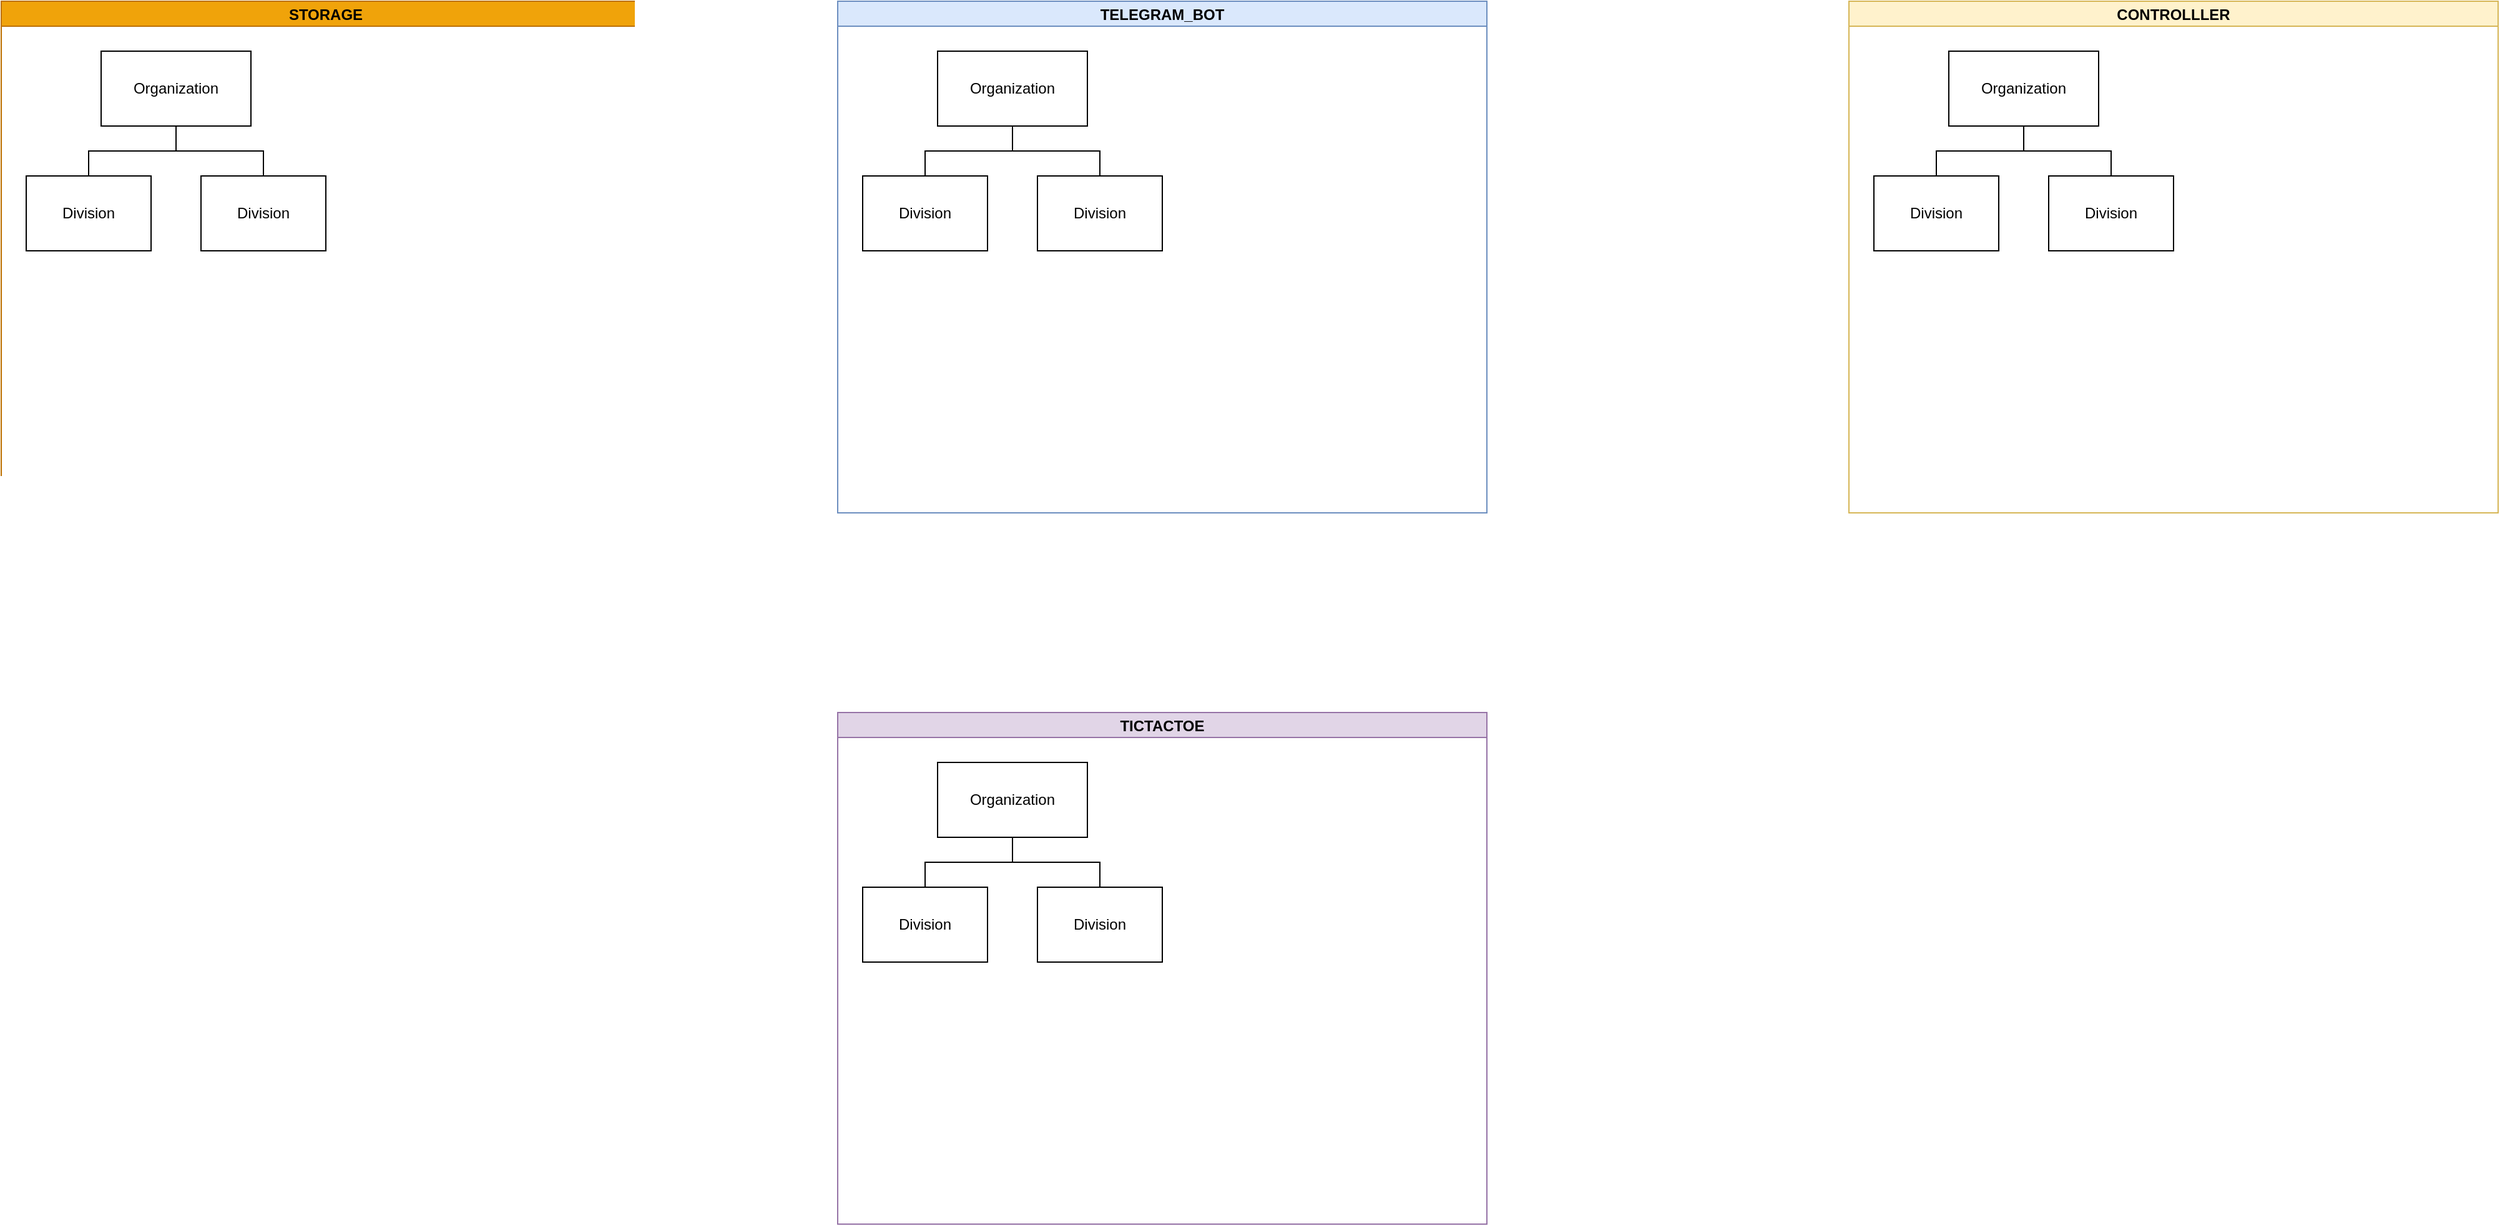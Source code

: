 <mxfile version="18.0.1" type="github">
  <diagram id="DA5kCTxm0_5WOP7-MF8C" name="Page-1">
    <mxGraphModel dx="2473" dy="1287" grid="1" gridSize="10" guides="1" tooltips="1" connect="1" arrows="1" fold="1" page="0" pageScale="1" pageWidth="827" pageHeight="1169" background="none" math="0" shadow="0">
      <root>
        <mxCell id="0" />
        <mxCell id="1" parent="0" />
        <mxCell id="abIFBgYzffbrZt4JuF65-1" value="TELEGRAM_BOT" style="swimlane;startSize=20;horizontal=1;containerType=tree;newEdgeStyle={&quot;edgeStyle&quot;:&quot;elbowEdgeStyle&quot;,&quot;startArrow&quot;:&quot;none&quot;,&quot;endArrow&quot;:&quot;none&quot;};fillColor=#dae8fc;strokeColor=#6c8ebf;" vertex="1" parent="1">
          <mxGeometry x="-120" y="-180" width="520" height="410" as="geometry" />
        </mxCell>
        <mxCell id="abIFBgYzffbrZt4JuF65-2" value="" style="edgeStyle=elbowEdgeStyle;elbow=vertical;startArrow=none;endArrow=none;rounded=0;" edge="1" parent="abIFBgYzffbrZt4JuF65-1" source="abIFBgYzffbrZt4JuF65-4" target="abIFBgYzffbrZt4JuF65-5">
          <mxGeometry relative="1" as="geometry" />
        </mxCell>
        <mxCell id="abIFBgYzffbrZt4JuF65-3" value="" style="edgeStyle=elbowEdgeStyle;elbow=vertical;startArrow=none;endArrow=none;rounded=0;" edge="1" parent="abIFBgYzffbrZt4JuF65-1" source="abIFBgYzffbrZt4JuF65-4" target="abIFBgYzffbrZt4JuF65-6">
          <mxGeometry relative="1" as="geometry" />
        </mxCell>
        <UserObject label="Organization" treeRoot="1" id="abIFBgYzffbrZt4JuF65-4">
          <mxCell style="whiteSpace=wrap;html=1;align=center;treeFolding=1;treeMoving=1;newEdgeStyle={&quot;edgeStyle&quot;:&quot;elbowEdgeStyle&quot;,&quot;startArrow&quot;:&quot;none&quot;,&quot;endArrow&quot;:&quot;none&quot;};" vertex="1" parent="abIFBgYzffbrZt4JuF65-1">
            <mxGeometry x="80" y="40" width="120" height="60" as="geometry" />
          </mxCell>
        </UserObject>
        <mxCell id="abIFBgYzffbrZt4JuF65-5" value="Division" style="whiteSpace=wrap;html=1;align=center;verticalAlign=middle;treeFolding=1;treeMoving=1;newEdgeStyle={&quot;edgeStyle&quot;:&quot;elbowEdgeStyle&quot;,&quot;startArrow&quot;:&quot;none&quot;,&quot;endArrow&quot;:&quot;none&quot;};" vertex="1" parent="abIFBgYzffbrZt4JuF65-1">
          <mxGeometry x="20" y="140" width="100" height="60" as="geometry" />
        </mxCell>
        <mxCell id="abIFBgYzffbrZt4JuF65-6" value="Division" style="whiteSpace=wrap;html=1;align=center;verticalAlign=middle;treeFolding=1;treeMoving=1;newEdgeStyle={&quot;edgeStyle&quot;:&quot;elbowEdgeStyle&quot;,&quot;startArrow&quot;:&quot;none&quot;,&quot;endArrow&quot;:&quot;none&quot;};" vertex="1" parent="abIFBgYzffbrZt4JuF65-1">
          <mxGeometry x="160" y="140" width="100" height="60" as="geometry" />
        </mxCell>
        <mxCell id="abIFBgYzffbrZt4JuF65-7" value="CONTROLLLER" style="swimlane;startSize=20;horizontal=1;containerType=tree;newEdgeStyle={&quot;edgeStyle&quot;:&quot;elbowEdgeStyle&quot;,&quot;startArrow&quot;:&quot;none&quot;,&quot;endArrow&quot;:&quot;none&quot;};fillColor=#fff2cc;strokeColor=#d6b656;" vertex="1" parent="1">
          <mxGeometry x="690" y="-180" width="520" height="410" as="geometry" />
        </mxCell>
        <mxCell id="abIFBgYzffbrZt4JuF65-8" value="" style="edgeStyle=elbowEdgeStyle;elbow=vertical;startArrow=none;endArrow=none;rounded=0;" edge="1" parent="abIFBgYzffbrZt4JuF65-7" source="abIFBgYzffbrZt4JuF65-10" target="abIFBgYzffbrZt4JuF65-11">
          <mxGeometry relative="1" as="geometry" />
        </mxCell>
        <mxCell id="abIFBgYzffbrZt4JuF65-9" value="" style="edgeStyle=elbowEdgeStyle;elbow=vertical;startArrow=none;endArrow=none;rounded=0;" edge="1" parent="abIFBgYzffbrZt4JuF65-7" source="abIFBgYzffbrZt4JuF65-10" target="abIFBgYzffbrZt4JuF65-12">
          <mxGeometry relative="1" as="geometry" />
        </mxCell>
        <UserObject label="Organization" treeRoot="1" id="abIFBgYzffbrZt4JuF65-10">
          <mxCell style="whiteSpace=wrap;html=1;align=center;treeFolding=1;treeMoving=1;newEdgeStyle={&quot;edgeStyle&quot;:&quot;elbowEdgeStyle&quot;,&quot;startArrow&quot;:&quot;none&quot;,&quot;endArrow&quot;:&quot;none&quot;};" vertex="1" parent="abIFBgYzffbrZt4JuF65-7">
            <mxGeometry x="80" y="40" width="120" height="60" as="geometry" />
          </mxCell>
        </UserObject>
        <mxCell id="abIFBgYzffbrZt4JuF65-11" value="Division" style="whiteSpace=wrap;html=1;align=center;verticalAlign=middle;treeFolding=1;treeMoving=1;newEdgeStyle={&quot;edgeStyle&quot;:&quot;elbowEdgeStyle&quot;,&quot;startArrow&quot;:&quot;none&quot;,&quot;endArrow&quot;:&quot;none&quot;};" vertex="1" parent="abIFBgYzffbrZt4JuF65-7">
          <mxGeometry x="20" y="140" width="100" height="60" as="geometry" />
        </mxCell>
        <mxCell id="abIFBgYzffbrZt4JuF65-12" value="Division" style="whiteSpace=wrap;html=1;align=center;verticalAlign=middle;treeFolding=1;treeMoving=1;newEdgeStyle={&quot;edgeStyle&quot;:&quot;elbowEdgeStyle&quot;,&quot;startArrow&quot;:&quot;none&quot;,&quot;endArrow&quot;:&quot;none&quot;};" vertex="1" parent="abIFBgYzffbrZt4JuF65-7">
          <mxGeometry x="160" y="140" width="100" height="60" as="geometry" />
        </mxCell>
        <mxCell id="abIFBgYzffbrZt4JuF65-13" value="TICTACTOE" style="swimlane;startSize=20;horizontal=1;containerType=tree;newEdgeStyle={&quot;edgeStyle&quot;:&quot;elbowEdgeStyle&quot;,&quot;startArrow&quot;:&quot;none&quot;,&quot;endArrow&quot;:&quot;none&quot;};fillColor=#e1d5e7;strokeColor=#9673a6;" vertex="1" parent="1">
          <mxGeometry x="-120" y="390" width="520" height="410" as="geometry" />
        </mxCell>
        <mxCell id="abIFBgYzffbrZt4JuF65-14" value="" style="edgeStyle=elbowEdgeStyle;elbow=vertical;startArrow=none;endArrow=none;rounded=0;" edge="1" parent="abIFBgYzffbrZt4JuF65-13" source="abIFBgYzffbrZt4JuF65-16" target="abIFBgYzffbrZt4JuF65-17">
          <mxGeometry relative="1" as="geometry" />
        </mxCell>
        <mxCell id="abIFBgYzffbrZt4JuF65-15" value="" style="edgeStyle=elbowEdgeStyle;elbow=vertical;startArrow=none;endArrow=none;rounded=0;" edge="1" parent="abIFBgYzffbrZt4JuF65-13" source="abIFBgYzffbrZt4JuF65-16" target="abIFBgYzffbrZt4JuF65-18">
          <mxGeometry relative="1" as="geometry" />
        </mxCell>
        <UserObject label="Organization" treeRoot="1" id="abIFBgYzffbrZt4JuF65-16">
          <mxCell style="whiteSpace=wrap;html=1;align=center;treeFolding=1;treeMoving=1;newEdgeStyle={&quot;edgeStyle&quot;:&quot;elbowEdgeStyle&quot;,&quot;startArrow&quot;:&quot;none&quot;,&quot;endArrow&quot;:&quot;none&quot;};" vertex="1" parent="abIFBgYzffbrZt4JuF65-13">
            <mxGeometry x="80" y="40" width="120" height="60" as="geometry" />
          </mxCell>
        </UserObject>
        <mxCell id="abIFBgYzffbrZt4JuF65-17" value="Division" style="whiteSpace=wrap;html=1;align=center;verticalAlign=middle;treeFolding=1;treeMoving=1;newEdgeStyle={&quot;edgeStyle&quot;:&quot;elbowEdgeStyle&quot;,&quot;startArrow&quot;:&quot;none&quot;,&quot;endArrow&quot;:&quot;none&quot;};" vertex="1" parent="abIFBgYzffbrZt4JuF65-13">
          <mxGeometry x="20" y="140" width="100" height="60" as="geometry" />
        </mxCell>
        <mxCell id="abIFBgYzffbrZt4JuF65-18" value="Division" style="whiteSpace=wrap;html=1;align=center;verticalAlign=middle;treeFolding=1;treeMoving=1;newEdgeStyle={&quot;edgeStyle&quot;:&quot;elbowEdgeStyle&quot;,&quot;startArrow&quot;:&quot;none&quot;,&quot;endArrow&quot;:&quot;none&quot;};" vertex="1" parent="abIFBgYzffbrZt4JuF65-13">
          <mxGeometry x="160" y="140" width="100" height="60" as="geometry" />
        </mxCell>
        <mxCell id="abIFBgYzffbrZt4JuF65-19" value="STORAGE" style="swimlane;startSize=20;horizontal=1;containerType=tree;newEdgeStyle={&quot;edgeStyle&quot;:&quot;elbowEdgeStyle&quot;,&quot;startArrow&quot;:&quot;none&quot;,&quot;endArrow&quot;:&quot;none&quot;};fillColor=#f0a30a;fontColor=#000000;strokeColor=#BD7000;" vertex="1" parent="1">
          <mxGeometry x="-790" y="-180" width="520" height="410" as="geometry" />
        </mxCell>
        <mxCell id="abIFBgYzffbrZt4JuF65-20" value="" style="edgeStyle=elbowEdgeStyle;elbow=vertical;startArrow=none;endArrow=none;rounded=0;" edge="1" parent="abIFBgYzffbrZt4JuF65-19" source="abIFBgYzffbrZt4JuF65-22" target="abIFBgYzffbrZt4JuF65-23">
          <mxGeometry relative="1" as="geometry" />
        </mxCell>
        <mxCell id="abIFBgYzffbrZt4JuF65-21" value="" style="edgeStyle=elbowEdgeStyle;elbow=vertical;startArrow=none;endArrow=none;rounded=0;" edge="1" parent="abIFBgYzffbrZt4JuF65-19" source="abIFBgYzffbrZt4JuF65-22" target="abIFBgYzffbrZt4JuF65-24">
          <mxGeometry relative="1" as="geometry" />
        </mxCell>
        <UserObject label="Organization" treeRoot="1" id="abIFBgYzffbrZt4JuF65-22">
          <mxCell style="whiteSpace=wrap;html=1;align=center;treeFolding=1;treeMoving=1;newEdgeStyle={&quot;edgeStyle&quot;:&quot;elbowEdgeStyle&quot;,&quot;startArrow&quot;:&quot;none&quot;,&quot;endArrow&quot;:&quot;none&quot;};" vertex="1" parent="abIFBgYzffbrZt4JuF65-19">
            <mxGeometry x="80" y="40" width="120" height="60" as="geometry" />
          </mxCell>
        </UserObject>
        <mxCell id="abIFBgYzffbrZt4JuF65-23" value="Division" style="whiteSpace=wrap;html=1;align=center;verticalAlign=middle;treeFolding=1;treeMoving=1;newEdgeStyle={&quot;edgeStyle&quot;:&quot;elbowEdgeStyle&quot;,&quot;startArrow&quot;:&quot;none&quot;,&quot;endArrow&quot;:&quot;none&quot;};" vertex="1" parent="abIFBgYzffbrZt4JuF65-19">
          <mxGeometry x="20" y="140" width="100" height="60" as="geometry" />
        </mxCell>
        <mxCell id="abIFBgYzffbrZt4JuF65-24" value="Division" style="whiteSpace=wrap;html=1;align=center;verticalAlign=middle;treeFolding=1;treeMoving=1;newEdgeStyle={&quot;edgeStyle&quot;:&quot;elbowEdgeStyle&quot;,&quot;startArrow&quot;:&quot;none&quot;,&quot;endArrow&quot;:&quot;none&quot;};" vertex="1" parent="abIFBgYzffbrZt4JuF65-19">
          <mxGeometry x="160" y="140" width="100" height="60" as="geometry" />
        </mxCell>
      </root>
    </mxGraphModel>
  </diagram>
</mxfile>
